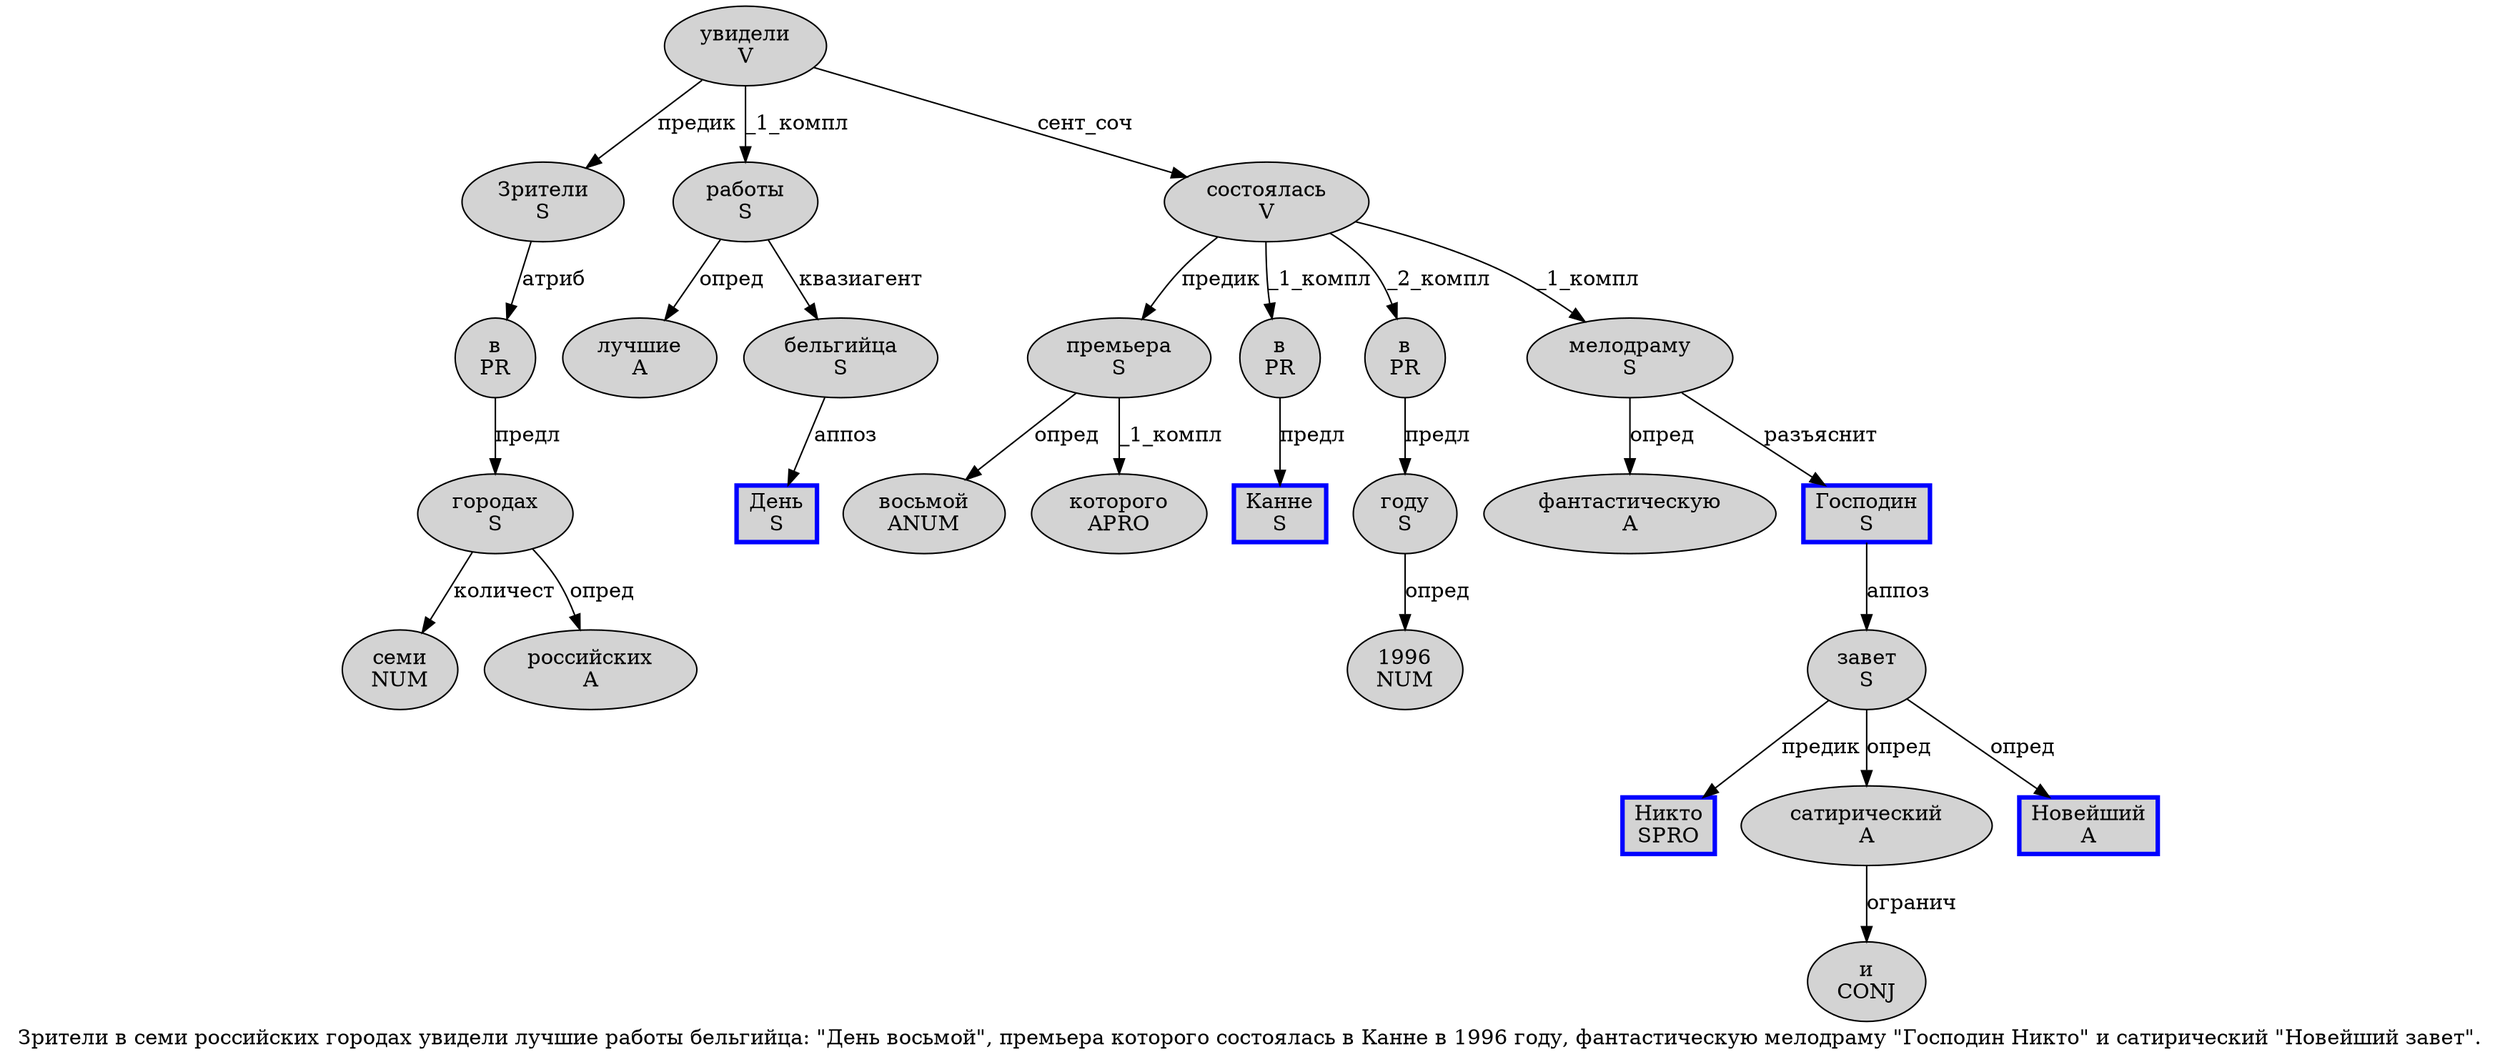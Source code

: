 digraph SENTENCE_1616 {
	graph [label="Зрители в семи российских городах увидели лучшие работы бельгийца: \"День восьмой\", премьера которого состоялась в Канне в 1996 году, фантастическую мелодраму \"Господин Никто\" и сатирический \"Новейший завет\"."]
	node [style=filled]
		0 [label="Зрители
S" color="" fillcolor=lightgray penwidth=1 shape=ellipse]
		1 [label="в
PR" color="" fillcolor=lightgray penwidth=1 shape=ellipse]
		2 [label="семи
NUM" color="" fillcolor=lightgray penwidth=1 shape=ellipse]
		3 [label="российских
A" color="" fillcolor=lightgray penwidth=1 shape=ellipse]
		4 [label="городах
S" color="" fillcolor=lightgray penwidth=1 shape=ellipse]
		5 [label="увидели
V" color="" fillcolor=lightgray penwidth=1 shape=ellipse]
		6 [label="лучшие
A" color="" fillcolor=lightgray penwidth=1 shape=ellipse]
		7 [label="работы
S" color="" fillcolor=lightgray penwidth=1 shape=ellipse]
		8 [label="бельгийца
S" color="" fillcolor=lightgray penwidth=1 shape=ellipse]
		11 [label="День
S" color=blue fillcolor=lightgray penwidth=3 shape=box]
		12 [label="восьмой
ANUM" color="" fillcolor=lightgray penwidth=1 shape=ellipse]
		15 [label="премьера
S" color="" fillcolor=lightgray penwidth=1 shape=ellipse]
		16 [label="которого
APRO" color="" fillcolor=lightgray penwidth=1 shape=ellipse]
		17 [label="состоялась
V" color="" fillcolor=lightgray penwidth=1 shape=ellipse]
		18 [label="в
PR" color="" fillcolor=lightgray penwidth=1 shape=ellipse]
		19 [label="Канне
S" color=blue fillcolor=lightgray penwidth=3 shape=box]
		20 [label="в
PR" color="" fillcolor=lightgray penwidth=1 shape=ellipse]
		21 [label="1996
NUM" color="" fillcolor=lightgray penwidth=1 shape=ellipse]
		22 [label="году
S" color="" fillcolor=lightgray penwidth=1 shape=ellipse]
		24 [label="фантастическую
A" color="" fillcolor=lightgray penwidth=1 shape=ellipse]
		25 [label="мелодраму
S" color="" fillcolor=lightgray penwidth=1 shape=ellipse]
		27 [label="Господин
S" color=blue fillcolor=lightgray penwidth=3 shape=box]
		28 [label="Никто
SPRO" color=blue fillcolor=lightgray penwidth=3 shape=box]
		30 [label="и
CONJ" color="" fillcolor=lightgray penwidth=1 shape=ellipse]
		31 [label="сатирический
A" color="" fillcolor=lightgray penwidth=1 shape=ellipse]
		33 [label="Новейший
A" color=blue fillcolor=lightgray penwidth=3 shape=box]
		34 [label="завет
S" color="" fillcolor=lightgray penwidth=1 shape=ellipse]
			20 -> 22 [label="предл"]
			15 -> 12 [label="опред"]
			15 -> 16 [label="_1_компл"]
			8 -> 11 [label="аппоз"]
			17 -> 15 [label="предик"]
			17 -> 18 [label="_1_компл"]
			17 -> 20 [label="_2_компл"]
			17 -> 25 [label="_1_компл"]
			25 -> 24 [label="опред"]
			25 -> 27 [label="разъяснит"]
			5 -> 0 [label="предик"]
			5 -> 7 [label="_1_компл"]
			5 -> 17 [label="сент_соч"]
			18 -> 19 [label="предл"]
			31 -> 30 [label="огранич"]
			1 -> 4 [label="предл"]
			4 -> 2 [label="количест"]
			4 -> 3 [label="опред"]
			22 -> 21 [label="опред"]
			34 -> 28 [label="предик"]
			34 -> 31 [label="опред"]
			34 -> 33 [label="опред"]
			0 -> 1 [label="атриб"]
			7 -> 6 [label="опред"]
			7 -> 8 [label="квазиагент"]
			27 -> 34 [label="аппоз"]
}